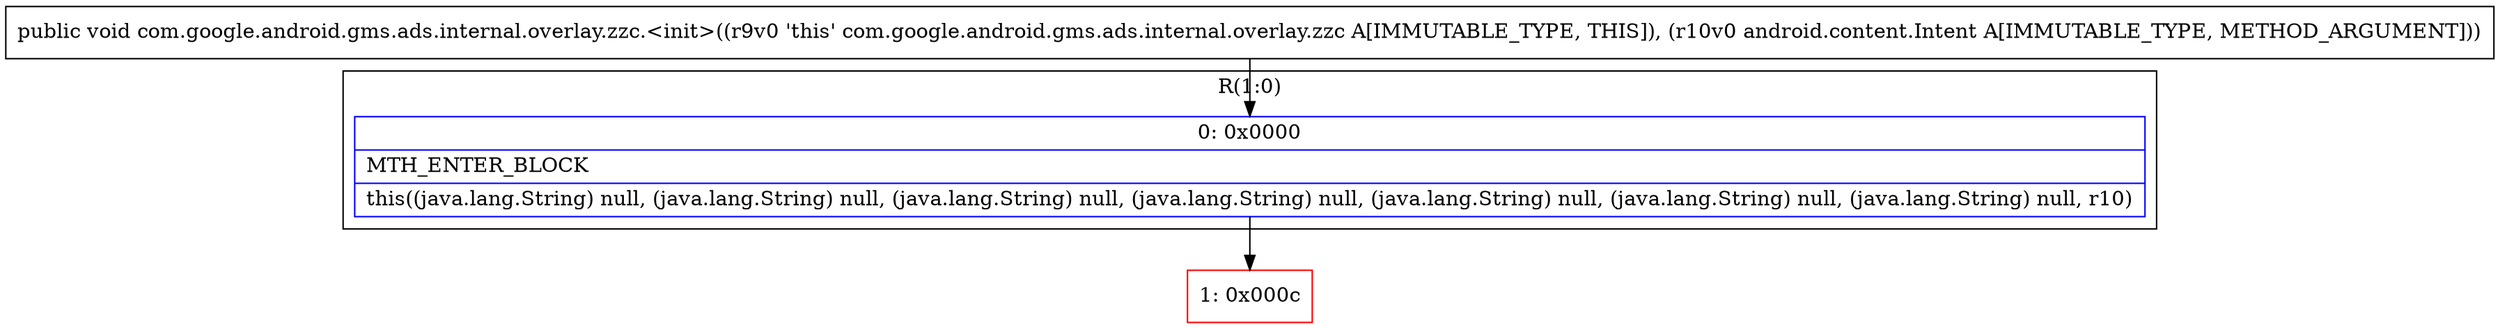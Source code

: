 digraph "CFG forcom.google.android.gms.ads.internal.overlay.zzc.\<init\>(Landroid\/content\/Intent;)V" {
subgraph cluster_Region_2058877407 {
label = "R(1:0)";
node [shape=record,color=blue];
Node_0 [shape=record,label="{0\:\ 0x0000|MTH_ENTER_BLOCK\l|this((java.lang.String) null, (java.lang.String) null, (java.lang.String) null, (java.lang.String) null, (java.lang.String) null, (java.lang.String) null, (java.lang.String) null, r10)\l}"];
}
Node_1 [shape=record,color=red,label="{1\:\ 0x000c}"];
MethodNode[shape=record,label="{public void com.google.android.gms.ads.internal.overlay.zzc.\<init\>((r9v0 'this' com.google.android.gms.ads.internal.overlay.zzc A[IMMUTABLE_TYPE, THIS]), (r10v0 android.content.Intent A[IMMUTABLE_TYPE, METHOD_ARGUMENT])) }"];
MethodNode -> Node_0;
Node_0 -> Node_1;
}

